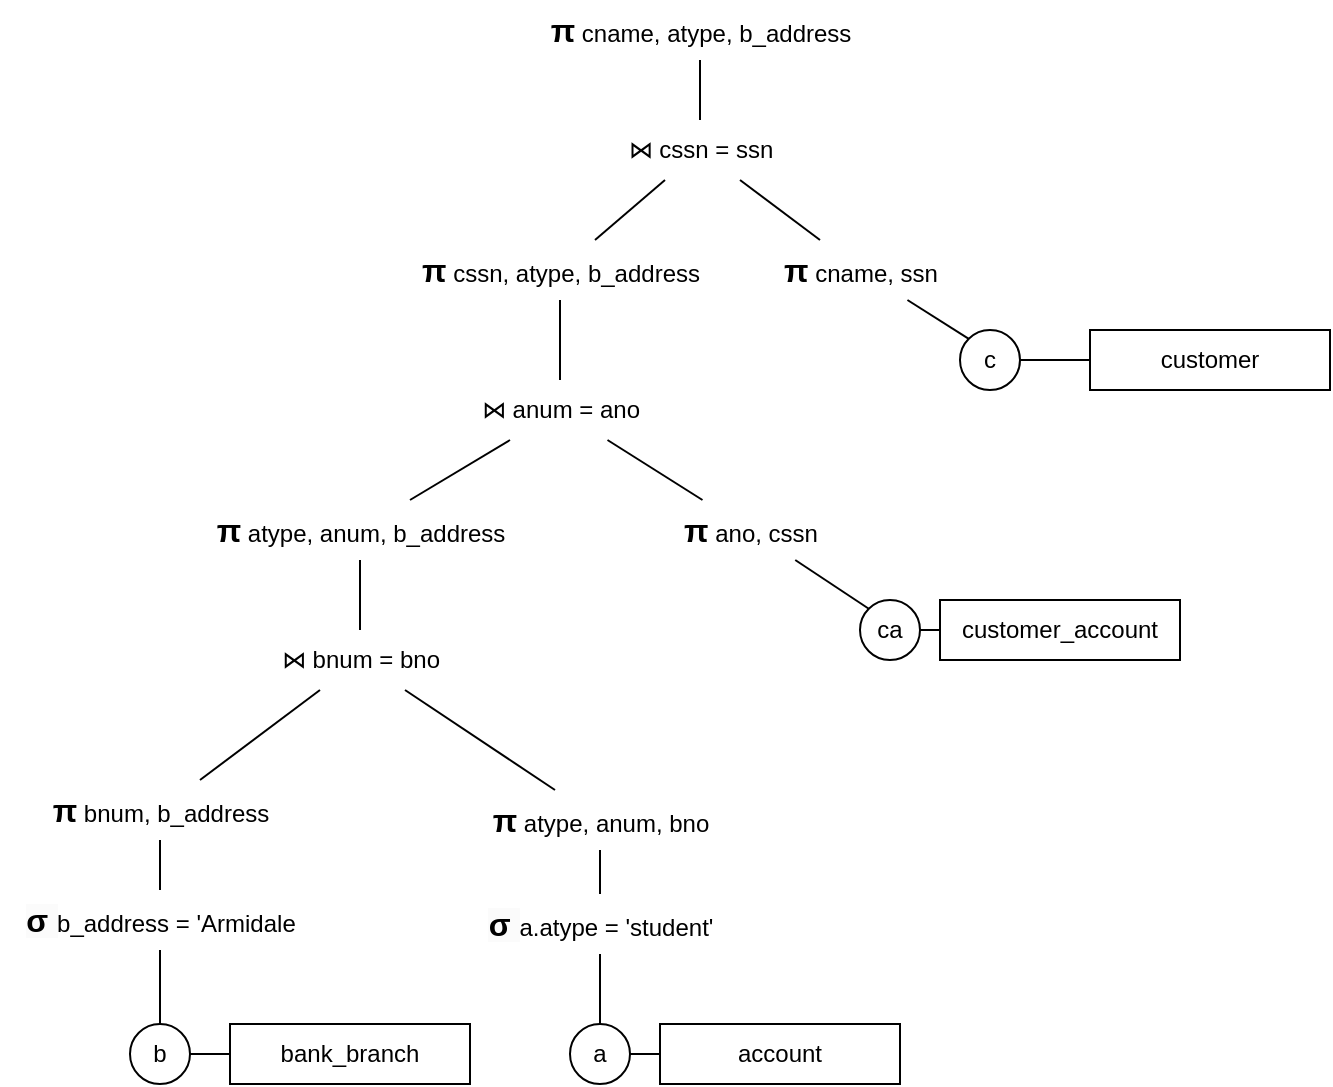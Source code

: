 <mxfile version="24.4.0" type="device">
  <diagram id="6tHPBKawj42e40kTHXYW" name="Page-1">
    <mxGraphModel dx="2607" dy="1244" grid="1" gridSize="10" guides="1" tooltips="1" connect="1" arrows="1" fold="1" page="1" pageScale="1" pageWidth="850" pageHeight="1100" math="0" shadow="0">
      <root>
        <mxCell id="0" />
        <mxCell id="1" parent="0" />
        <mxCell id="k5r5Szubsgi7INkNhev_-1" style="rounded=0;orthogonalLoop=1;jettySize=auto;html=1;exitX=1;exitY=0.5;exitDx=0;exitDy=0;entryX=0;entryY=0.5;entryDx=0;entryDy=0;fontSize=12;startSize=8;endSize=8;endArrow=none;endFill=0;" edge="1" parent="1" source="k5r5Szubsgi7INkNhev_-2" target="k5r5Szubsgi7INkNhev_-3">
          <mxGeometry relative="1" as="geometry" />
        </mxCell>
        <mxCell id="k5r5Szubsgi7INkNhev_-2" value="b" style="ellipse;whiteSpace=wrap;html=1;aspect=fixed;" vertex="1" parent="1">
          <mxGeometry x="158" y="672" width="30" height="30" as="geometry" />
        </mxCell>
        <mxCell id="k5r5Szubsgi7INkNhev_-3" value="bank_branch" style="whiteSpace=wrap;html=1;" vertex="1" parent="1">
          <mxGeometry x="208" y="672" width="120" height="30" as="geometry" />
        </mxCell>
        <mxCell id="k5r5Szubsgi7INkNhev_-4" style="rounded=0;orthogonalLoop=1;jettySize=auto;html=1;exitX=0.5;exitY=0;exitDx=0;exitDy=0;endArrow=none;endFill=0;" edge="1" parent="1" source="k5r5Szubsgi7INkNhev_-2" target="k5r5Szubsgi7INkNhev_-5">
          <mxGeometry relative="1" as="geometry">
            <mxPoint x="173" y="650" as="targetPoint" />
          </mxGeometry>
        </mxCell>
        <mxCell id="k5r5Szubsgi7INkNhev_-5" value="&lt;strong style=&quot;text-wrap: wrap; background-color: rgb(251, 251, 251); font-family: &amp;quot;PT Sans&amp;quot;, sans-serif; font-size: 16px;&quot;&gt;σ&amp;nbsp;&lt;/strong&gt;b_address = &#39;Armidale" style="text;html=1;align=center;verticalAlign=middle;resizable=0;points=[];autosize=1;strokeColor=none;fillColor=none;fontSize=12;fontFamily=Helvetica;fontColor=default;labelBackgroundColor=default;" vertex="1" parent="1">
          <mxGeometry x="93" y="605" width="160" height="30" as="geometry" />
        </mxCell>
        <mxCell id="k5r5Szubsgi7INkNhev_-6" value="&lt;strong style=&quot;font-family: &amp;quot;PT Sans&amp;quot;, sans-serif; font-size: 16px; text-align: left; text-wrap: wrap;&quot;&gt;π&lt;/strong&gt;&amp;nbsp;bnum, b_address" style="text;html=1;align=center;verticalAlign=middle;resizable=0;points=[];autosize=1;strokeColor=none;fillColor=none;" vertex="1" parent="1">
          <mxGeometry x="108" y="550" width="130" height="30" as="geometry" />
        </mxCell>
        <mxCell id="k5r5Szubsgi7INkNhev_-7" style="rounded=0;orthogonalLoop=1;jettySize=auto;html=1;endArrow=none;endFill=0;" edge="1" parent="1" source="k5r5Szubsgi7INkNhev_-5" target="k5r5Szubsgi7INkNhev_-6">
          <mxGeometry relative="1" as="geometry">
            <mxPoint x="183" y="645" as="targetPoint" />
            <mxPoint x="183" y="682" as="sourcePoint" />
          </mxGeometry>
        </mxCell>
        <mxCell id="k5r5Szubsgi7INkNhev_-8" value="" style="rounded=0;orthogonalLoop=1;jettySize=auto;html=1;endArrow=none;endFill=0;" edge="1" parent="1" source="k5r5Szubsgi7INkNhev_-9" target="k5r5Szubsgi7INkNhev_-10">
          <mxGeometry relative="1" as="geometry" />
        </mxCell>
        <mxCell id="k5r5Szubsgi7INkNhev_-9" value="a" style="ellipse;whiteSpace=wrap;html=1;aspect=fixed;" vertex="1" parent="1">
          <mxGeometry x="378" y="672" width="30" height="30" as="geometry" />
        </mxCell>
        <mxCell id="k5r5Szubsgi7INkNhev_-10" value="account" style="whiteSpace=wrap;html=1;" vertex="1" parent="1">
          <mxGeometry x="423" y="672" width="120" height="30" as="geometry" />
        </mxCell>
        <mxCell id="k5r5Szubsgi7INkNhev_-11" style="rounded=0;orthogonalLoop=1;jettySize=auto;html=1;endArrow=none;endFill=0;" edge="1" parent="1" source="k5r5Szubsgi7INkNhev_-13" target="k5r5Szubsgi7INkNhev_-14">
          <mxGeometry relative="1" as="geometry">
            <mxPoint x="393" y="580" as="targetPoint" />
          </mxGeometry>
        </mxCell>
        <mxCell id="k5r5Szubsgi7INkNhev_-12" value="" style="rounded=0;orthogonalLoop=1;jettySize=auto;html=1;exitX=0.5;exitY=0;exitDx=0;exitDy=0;endArrow=none;endFill=0;" edge="1" parent="1" source="k5r5Szubsgi7INkNhev_-9" target="k5r5Szubsgi7INkNhev_-13">
          <mxGeometry relative="1" as="geometry">
            <mxPoint x="293" y="613.5" as="targetPoint" />
            <mxPoint x="382" y="665" as="sourcePoint" />
          </mxGeometry>
        </mxCell>
        <mxCell id="k5r5Szubsgi7INkNhev_-13" value="&lt;strong style=&quot;text-wrap: wrap; background-color: rgb(251, 251, 251); font-family: &amp;quot;PT Sans&amp;quot;, sans-serif; font-size: 16px;&quot;&gt;σ&amp;nbsp;&lt;/strong&gt;a.atype = &#39;student&#39;" style="text;html=1;align=center;verticalAlign=middle;resizable=0;points=[];autosize=1;strokeColor=none;fillColor=none;fontSize=12;fontFamily=Helvetica;fontColor=default;labelBackgroundColor=default;" vertex="1" parent="1">
          <mxGeometry x="323" y="607" width="140" height="30" as="geometry" />
        </mxCell>
        <mxCell id="k5r5Szubsgi7INkNhev_-14" value="&lt;strong style=&quot;font-family: &amp;quot;PT Sans&amp;quot;, sans-serif; font-size: 16px; text-align: left; text-wrap: wrap;&quot;&gt;π&lt;/strong&gt;&amp;nbsp;atype, anum, bno" style="text;html=1;align=center;verticalAlign=middle;resizable=0;points=[];autosize=1;strokeColor=none;fillColor=none;" vertex="1" parent="1">
          <mxGeometry x="328" y="555" width="130" height="30" as="geometry" />
        </mxCell>
        <mxCell id="k5r5Szubsgi7INkNhev_-15" value="⋈ bnum = bno" style="text;html=1;align=center;verticalAlign=middle;resizable=0;points=[];autosize=1;strokeColor=none;fillColor=none;" vertex="1" parent="1">
          <mxGeometry x="223" y="475" width="100" height="30" as="geometry" />
        </mxCell>
        <mxCell id="k5r5Szubsgi7INkNhev_-16" value="" style="rounded=0;orthogonalLoop=1;jettySize=auto;html=1;endArrow=none;endFill=0;" edge="1" parent="1" source="k5r5Szubsgi7INkNhev_-14" target="k5r5Szubsgi7INkNhev_-15">
          <mxGeometry relative="1" as="geometry">
            <mxPoint x="424" y="647" as="targetPoint" />
            <mxPoint x="457" y="671" as="sourcePoint" />
          </mxGeometry>
        </mxCell>
        <mxCell id="k5r5Szubsgi7INkNhev_-17" value="" style="rounded=0;orthogonalLoop=1;jettySize=auto;html=1;endArrow=none;endFill=0;" edge="1" parent="1" source="k5r5Szubsgi7INkNhev_-6" target="k5r5Szubsgi7INkNhev_-15">
          <mxGeometry relative="1" as="geometry">
            <mxPoint x="306" y="515" as="targetPoint" />
            <mxPoint x="381" y="565" as="sourcePoint" />
          </mxGeometry>
        </mxCell>
        <mxCell id="k5r5Szubsgi7INkNhev_-18" value="" style="rounded=0;orthogonalLoop=1;jettySize=auto;html=1;endArrow=none;endFill=0;" edge="1" parent="1" source="k5r5Szubsgi7INkNhev_-15" target="k5r5Szubsgi7INkNhev_-19">
          <mxGeometry relative="1" as="geometry">
            <mxPoint x="273" y="430" as="targetPoint" />
            <mxPoint x="328" y="440" as="sourcePoint" />
          </mxGeometry>
        </mxCell>
        <mxCell id="k5r5Szubsgi7INkNhev_-19" value="&lt;strong style=&quot;font-family: &amp;quot;PT Sans&amp;quot;, sans-serif; font-size: 16px; text-align: left; text-wrap: wrap;&quot;&gt;π&lt;/strong&gt;&amp;nbsp;atype, anum, b_address" style="text;html=1;align=center;verticalAlign=middle;resizable=0;points=[];autosize=1;strokeColor=none;fillColor=none;" vertex="1" parent="1">
          <mxGeometry x="188" y="410" width="170" height="30" as="geometry" />
        </mxCell>
        <mxCell id="k5r5Szubsgi7INkNhev_-20" value="" style="rounded=0;orthogonalLoop=1;jettySize=auto;html=1;endArrow=none;endFill=0;" edge="1" parent="1" source="k5r5Szubsgi7INkNhev_-22" target="k5r5Szubsgi7INkNhev_-23">
          <mxGeometry relative="1" as="geometry" />
        </mxCell>
        <mxCell id="k5r5Szubsgi7INkNhev_-21" style="edgeStyle=none;rounded=0;orthogonalLoop=1;jettySize=auto;html=1;exitX=0;exitY=0;exitDx=0;exitDy=0;strokeColor=default;align=center;verticalAlign=middle;fontFamily=Helvetica;fontSize=12;fontColor=default;labelBackgroundColor=default;startSize=8;endArrow=none;endFill=0;endSize=8;" edge="1" parent="1" source="k5r5Szubsgi7INkNhev_-22" target="k5r5Szubsgi7INkNhev_-24">
          <mxGeometry relative="1" as="geometry" />
        </mxCell>
        <mxCell id="k5r5Szubsgi7INkNhev_-22" value="ca" style="ellipse;whiteSpace=wrap;html=1;aspect=fixed;" vertex="1" parent="1">
          <mxGeometry x="523" y="460" width="30" height="30" as="geometry" />
        </mxCell>
        <mxCell id="k5r5Szubsgi7INkNhev_-23" value="customer_account" style="whiteSpace=wrap;html=1;" vertex="1" parent="1">
          <mxGeometry x="563" y="460" width="120" height="30" as="geometry" />
        </mxCell>
        <mxCell id="k5r5Szubsgi7INkNhev_-24" value="&lt;strong style=&quot;font-family: &amp;quot;PT Sans&amp;quot;, sans-serif; font-size: 16px; text-align: left; text-wrap: wrap;&quot;&gt;π&lt;/strong&gt;&amp;nbsp;ano, cssn" style="text;html=1;align=center;verticalAlign=middle;resizable=0;points=[];autosize=1;strokeColor=none;fillColor=none;" vertex="1" parent="1">
          <mxGeometry x="423" y="410" width="90" height="30" as="geometry" />
        </mxCell>
        <mxCell id="k5r5Szubsgi7INkNhev_-25" value="⋈ anum = ano" style="text;html=1;align=center;verticalAlign=middle;resizable=0;points=[];autosize=1;strokeColor=none;fillColor=none;" vertex="1" parent="1">
          <mxGeometry x="323" y="350" width="100" height="30" as="geometry" />
        </mxCell>
        <mxCell id="k5r5Szubsgi7INkNhev_-26" style="edgeStyle=none;rounded=0;orthogonalLoop=1;jettySize=auto;html=1;strokeColor=default;align=center;verticalAlign=middle;fontFamily=Helvetica;fontSize=12;fontColor=default;labelBackgroundColor=default;startSize=8;endArrow=none;endFill=0;endSize=8;" edge="1" parent="1" source="k5r5Szubsgi7INkNhev_-24" target="k5r5Szubsgi7INkNhev_-25">
          <mxGeometry relative="1" as="geometry">
            <mxPoint x="547" y="479" as="sourcePoint" />
            <mxPoint x="495" y="450" as="targetPoint" />
          </mxGeometry>
        </mxCell>
        <mxCell id="k5r5Szubsgi7INkNhev_-27" style="edgeStyle=none;rounded=0;orthogonalLoop=1;jettySize=auto;html=1;strokeColor=default;align=center;verticalAlign=middle;fontFamily=Helvetica;fontSize=12;fontColor=default;labelBackgroundColor=default;startSize=8;endArrow=none;endFill=0;endSize=8;" edge="1" parent="1" source="k5r5Szubsgi7INkNhev_-19" target="k5r5Szubsgi7INkNhev_-25">
          <mxGeometry relative="1" as="geometry">
            <mxPoint x="557" y="489" as="sourcePoint" />
            <mxPoint x="505" y="460" as="targetPoint" />
          </mxGeometry>
        </mxCell>
        <mxCell id="k5r5Szubsgi7INkNhev_-28" value="&lt;strong style=&quot;font-family: &amp;quot;PT Sans&amp;quot;, sans-serif; font-size: 16px; text-align: left; text-wrap: wrap;&quot;&gt;π&lt;/strong&gt;&amp;nbsp;cssn, atype, b_address" style="text;html=1;align=center;verticalAlign=middle;resizable=0;points=[];autosize=1;strokeColor=none;fillColor=none;" vertex="1" parent="1">
          <mxGeometry x="293" y="280" width="160" height="30" as="geometry" />
        </mxCell>
        <mxCell id="k5r5Szubsgi7INkNhev_-29" style="edgeStyle=none;rounded=0;orthogonalLoop=1;jettySize=auto;html=1;strokeColor=default;align=center;verticalAlign=middle;fontFamily=Helvetica;fontSize=12;fontColor=default;labelBackgroundColor=default;startSize=8;endArrow=none;endFill=0;endSize=8;" edge="1" parent="1" source="k5r5Szubsgi7INkNhev_-25" target="k5r5Szubsgi7INkNhev_-28">
          <mxGeometry relative="1" as="geometry">
            <mxPoint x="308" y="420" as="sourcePoint" />
            <mxPoint x="358" y="390" as="targetPoint" />
          </mxGeometry>
        </mxCell>
        <mxCell id="k5r5Szubsgi7INkNhev_-30" value="" style="rounded=0;orthogonalLoop=1;jettySize=auto;html=1;endArrow=none;endFill=0;" edge="1" parent="1" source="k5r5Szubsgi7INkNhev_-32" target="k5r5Szubsgi7INkNhev_-33">
          <mxGeometry relative="1" as="geometry" />
        </mxCell>
        <mxCell id="k5r5Szubsgi7INkNhev_-31" style="edgeStyle=none;rounded=0;orthogonalLoop=1;jettySize=auto;html=1;exitX=0;exitY=0;exitDx=0;exitDy=0;strokeColor=default;align=center;verticalAlign=middle;fontFamily=Helvetica;fontSize=12;fontColor=default;labelBackgroundColor=default;startSize=8;endArrow=none;endFill=0;endSize=8;" edge="1" parent="1" source="k5r5Szubsgi7INkNhev_-32" target="k5r5Szubsgi7INkNhev_-34">
          <mxGeometry relative="1" as="geometry" />
        </mxCell>
        <mxCell id="k5r5Szubsgi7INkNhev_-32" value="c" style="ellipse;whiteSpace=wrap;html=1;aspect=fixed;" vertex="1" parent="1">
          <mxGeometry x="573" y="325" width="30" height="30" as="geometry" />
        </mxCell>
        <mxCell id="k5r5Szubsgi7INkNhev_-33" value="customer" style="whiteSpace=wrap;html=1;" vertex="1" parent="1">
          <mxGeometry x="638" y="325" width="120" height="30" as="geometry" />
        </mxCell>
        <mxCell id="k5r5Szubsgi7INkNhev_-34" value="&lt;strong style=&quot;font-family: &amp;quot;PT Sans&amp;quot;, sans-serif; font-size: 16px; text-align: left; text-wrap: wrap;&quot;&gt;π&lt;/strong&gt;&amp;nbsp;cname, ssn" style="text;html=1;align=center;verticalAlign=middle;resizable=0;points=[];autosize=1;strokeColor=none;fillColor=none;" vertex="1" parent="1">
          <mxGeometry x="473" y="280" width="100" height="30" as="geometry" />
        </mxCell>
        <mxCell id="k5r5Szubsgi7INkNhev_-35" value="⋈ cssn = ssn" style="text;html=1;align=center;verticalAlign=middle;resizable=0;points=[];autosize=1;strokeColor=none;fillColor=none;" vertex="1" parent="1">
          <mxGeometry x="393" y="220" width="100" height="30" as="geometry" />
        </mxCell>
        <mxCell id="k5r5Szubsgi7INkNhev_-36" style="edgeStyle=none;rounded=0;orthogonalLoop=1;jettySize=auto;html=1;strokeColor=default;align=center;verticalAlign=middle;fontFamily=Helvetica;fontSize=12;fontColor=default;labelBackgroundColor=default;startSize=8;endArrow=none;endFill=0;endSize=8;" edge="1" parent="1" source="k5r5Szubsgi7INkNhev_-28" target="k5r5Szubsgi7INkNhev_-35">
          <mxGeometry relative="1" as="geometry">
            <mxPoint x="383" y="360" as="sourcePoint" />
            <mxPoint x="383" y="320" as="targetPoint" />
          </mxGeometry>
        </mxCell>
        <mxCell id="k5r5Szubsgi7INkNhev_-37" style="edgeStyle=none;rounded=0;orthogonalLoop=1;jettySize=auto;html=1;strokeColor=default;align=center;verticalAlign=middle;fontFamily=Helvetica;fontSize=12;fontColor=default;labelBackgroundColor=default;startSize=8;endArrow=none;endFill=0;endSize=8;" edge="1" parent="1" source="k5r5Szubsgi7INkNhev_-34" target="k5r5Szubsgi7INkNhev_-35">
          <mxGeometry relative="1" as="geometry">
            <mxPoint x="404" y="290" as="sourcePoint" />
            <mxPoint x="447" y="260" as="targetPoint" />
          </mxGeometry>
        </mxCell>
        <mxCell id="k5r5Szubsgi7INkNhev_-38" value="&lt;strong style=&quot;font-family: &amp;quot;PT Sans&amp;quot;, sans-serif; font-size: 16px; text-align: left; text-wrap: wrap;&quot;&gt;π&lt;/strong&gt;&amp;nbsp;cname, atype, b_address" style="text;html=1;align=center;verticalAlign=middle;resizable=0;points=[];autosize=1;strokeColor=none;fillColor=none;" vertex="1" parent="1">
          <mxGeometry x="358" y="160" width="170" height="30" as="geometry" />
        </mxCell>
        <mxCell id="k5r5Szubsgi7INkNhev_-39" style="edgeStyle=none;rounded=0;orthogonalLoop=1;jettySize=auto;html=1;strokeColor=default;align=center;verticalAlign=middle;fontFamily=Helvetica;fontSize=12;fontColor=default;labelBackgroundColor=default;startSize=8;endArrow=none;endFill=0;endSize=8;" edge="1" parent="1" source="k5r5Szubsgi7INkNhev_-35" target="k5r5Szubsgi7INkNhev_-38">
          <mxGeometry relative="1" as="geometry">
            <mxPoint x="513" y="290" as="sourcePoint" />
            <mxPoint x="473" y="260" as="targetPoint" />
          </mxGeometry>
        </mxCell>
      </root>
    </mxGraphModel>
  </diagram>
</mxfile>
